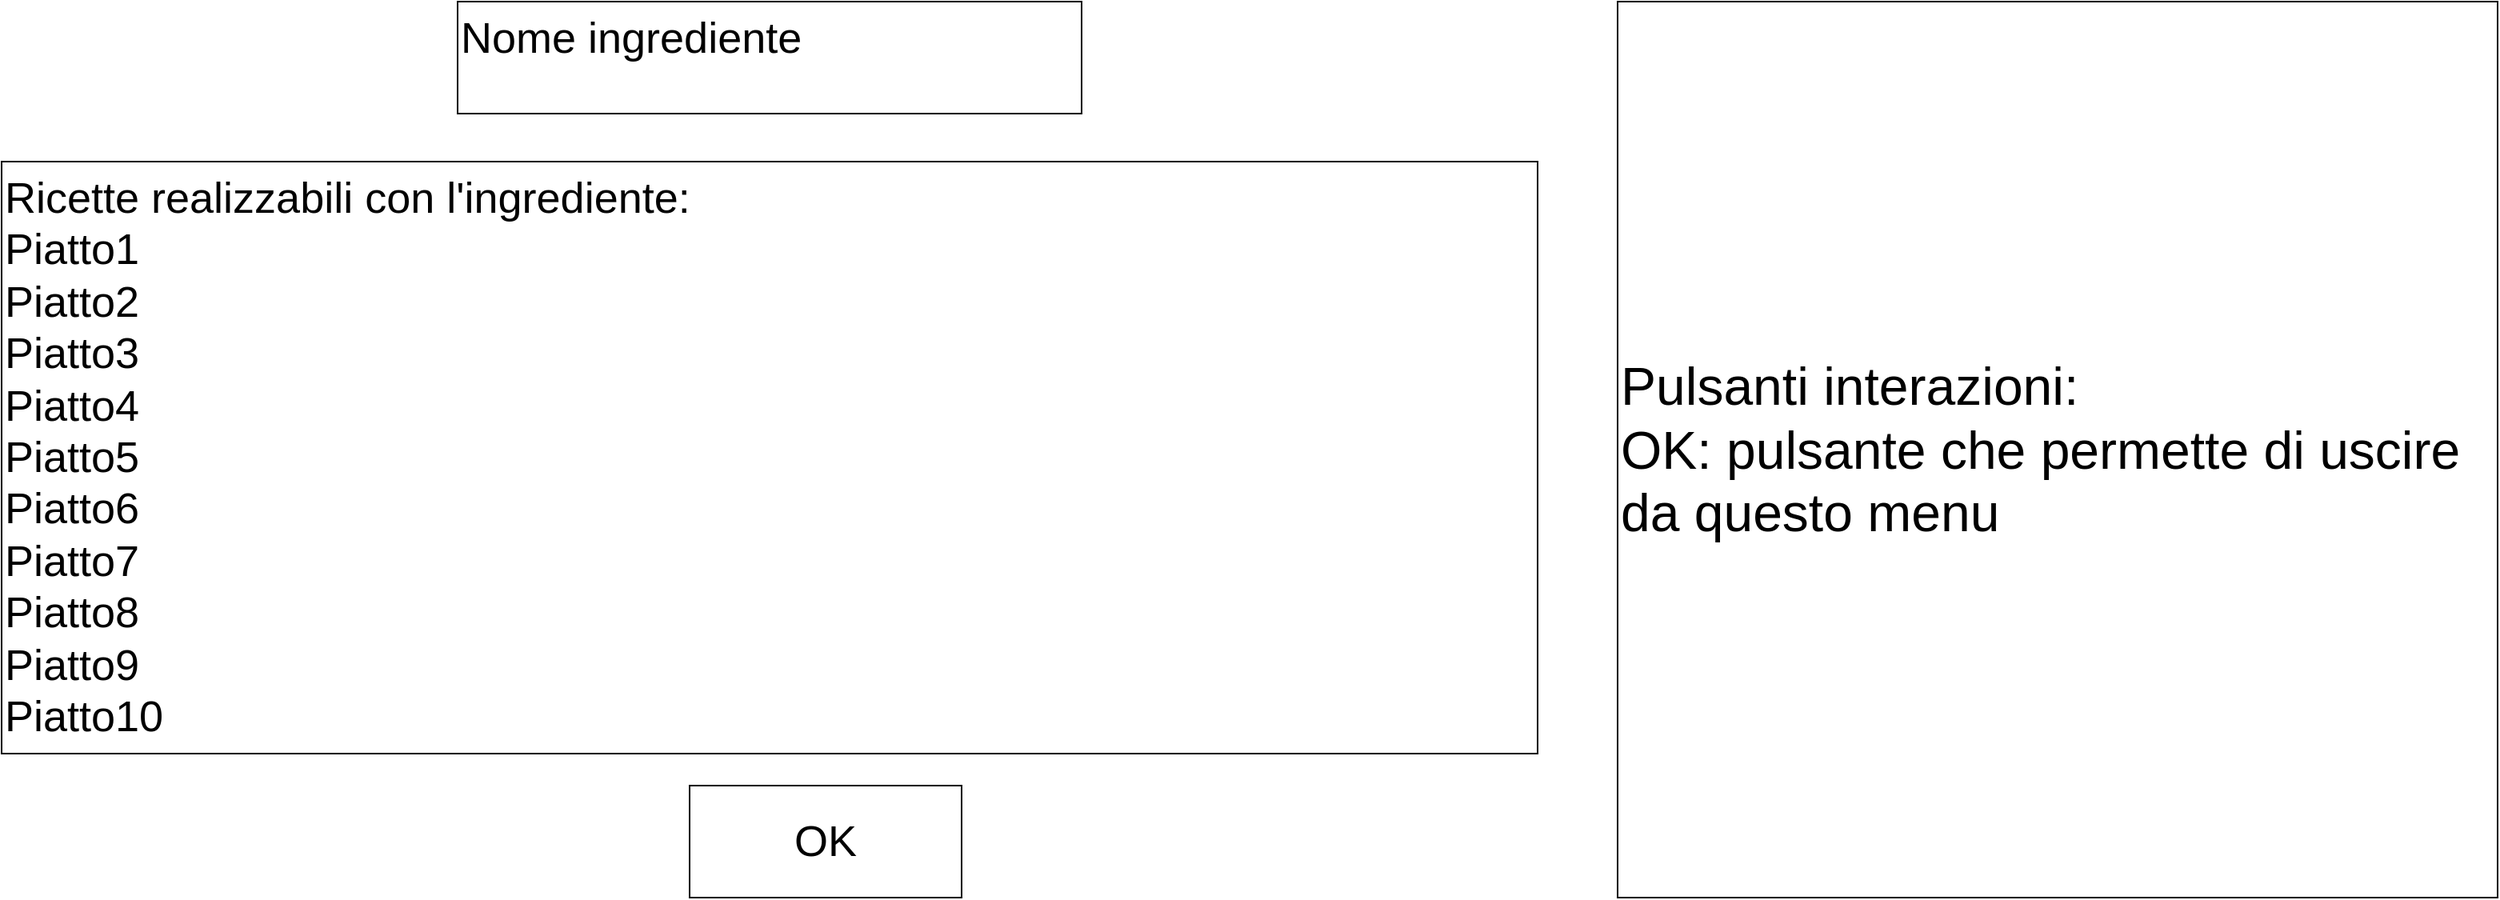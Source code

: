 <mxfile version="18.0.5" type="device"><diagram id="LitXJ4ODTKM_mjBuetJV" name="Page-1"><mxGraphModel dx="3157" dy="1087" grid="1" gridSize="10" guides="1" tooltips="1" connect="1" arrows="1" fold="1" page="1" pageScale="1" pageWidth="850" pageHeight="1100" math="0" shadow="0"><root><mxCell id="0"/><mxCell id="1" parent="0"/><mxCell id="iEW_gL9RmzgbC3CUae5i-1" value="Nome ingrediente" style="rounded=0;whiteSpace=wrap;html=1;fontSize=27;align=left;verticalAlign=top;" parent="1" vertex="1"><mxGeometry x="-295" y="100" width="390" height="70" as="geometry"/></mxCell><mxCell id="iEW_gL9RmzgbC3CUae5i-2" value="&lt;font style=&quot;font-size: 33px;&quot;&gt;Pulsanti interazioni:&lt;br&gt;OK: pulsante che permette di uscire da questo menu&lt;br&gt;&lt;/font&gt;" style="rounded=0;whiteSpace=wrap;html=1;fontSize=27;align=left;verticalAlign=middle;" parent="1" vertex="1"><mxGeometry x="430" y="100" width="550" height="560" as="geometry"/></mxCell><mxCell id="iEW_gL9RmzgbC3CUae5i-17" value="OK" style="rounded=0;whiteSpace=wrap;html=1;fontSize=27;align=center;verticalAlign=middle;" parent="1" vertex="1"><mxGeometry x="-150" y="590" width="170" height="70" as="geometry"/></mxCell><mxCell id="iEW_gL9RmzgbC3CUae5i-19" value="Ricette realizzabili con l'ingrediente:&lt;br&gt;Piatto1&lt;br&gt;Piatto2&lt;br&gt;Piatto3&lt;br&gt;Piatto4&lt;br&gt;Piatto5&lt;br&gt;Piatto6&lt;br&gt;Piatto7&lt;br&gt;Piatto8&lt;br&gt;Piatto9&lt;br&gt;Piatto10" style="rounded=0;whiteSpace=wrap;html=1;fontSize=27;align=left;verticalAlign=top;" parent="1" vertex="1"><mxGeometry x="-580" y="200" width="960" height="370" as="geometry"/></mxCell></root></mxGraphModel></diagram></mxfile>